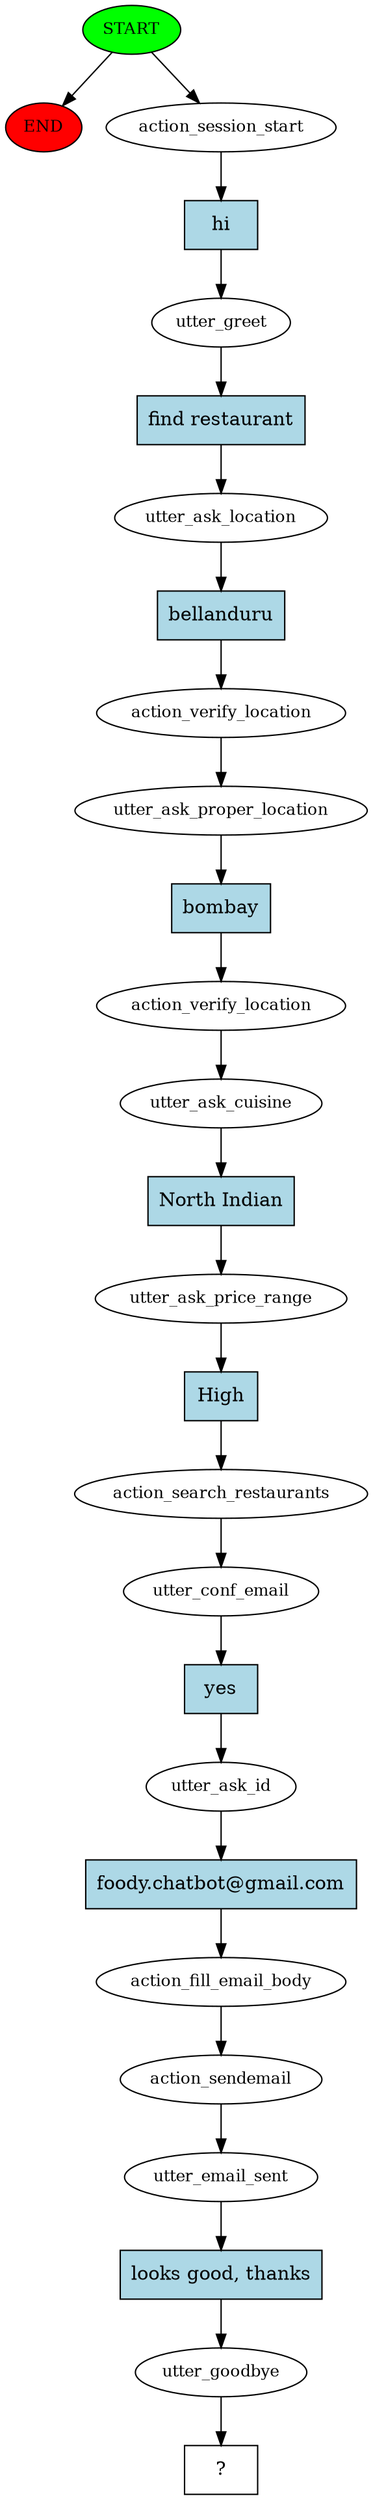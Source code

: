 digraph  {
0 [class="start active", fillcolor=green, fontsize=12, label=START, style=filled];
"-1" [class=end, fillcolor=red, fontsize=12, label=END, style=filled];
1 [class=active, fontsize=12, label=action_session_start];
2 [class=active, fontsize=12, label=utter_greet];
3 [class=active, fontsize=12, label=utter_ask_location];
4 [class=active, fontsize=12, label=action_verify_location];
5 [class=active, fontsize=12, label=utter_ask_proper_location];
6 [class=active, fontsize=12, label=action_verify_location];
7 [class=active, fontsize=12, label=utter_ask_cuisine];
8 [class=active, fontsize=12, label=utter_ask_price_range];
9 [class=active, fontsize=12, label=action_search_restaurants];
10 [class=active, fontsize=12, label=utter_conf_email];
11 [class=active, fontsize=12, label=utter_ask_id];
12 [class=active, fontsize=12, label=action_fill_email_body];
13 [class=active, fontsize=12, label=action_sendemail];
14 [class=active, fontsize=12, label=utter_email_sent];
15 [class=active, fontsize=12, label=utter_goodbye];
16 [class="intent dashed active", label="  ?  ", shape=rect];
17 [class="intent active", fillcolor=lightblue, label=hi, shape=rect, style=filled];
18 [class="intent active", fillcolor=lightblue, label="find restaurant", shape=rect, style=filled];
19 [class="intent active", fillcolor=lightblue, label=bellanduru, shape=rect, style=filled];
20 [class="intent active", fillcolor=lightblue, label=bombay, shape=rect, style=filled];
21 [class="intent active", fillcolor=lightblue, label="North Indian", shape=rect, style=filled];
22 [class="intent active", fillcolor=lightblue, label=High, shape=rect, style=filled];
23 [class="intent active", fillcolor=lightblue, label=yes, shape=rect, style=filled];
24 [class="intent active", fillcolor=lightblue, label="foody.chatbot@gmail.com", shape=rect, style=filled];
25 [class="intent active", fillcolor=lightblue, label="looks good, thanks", shape=rect, style=filled];
0 -> "-1"  [class="", key=NONE, label=""];
0 -> 1  [class=active, key=NONE, label=""];
1 -> 17  [class=active, key=0];
2 -> 18  [class=active, key=0];
3 -> 19  [class=active, key=0];
4 -> 5  [class=active, key=NONE, label=""];
5 -> 20  [class=active, key=0];
6 -> 7  [class=active, key=NONE, label=""];
7 -> 21  [class=active, key=0];
8 -> 22  [class=active, key=0];
9 -> 10  [class=active, key=NONE, label=""];
10 -> 23  [class=active, key=0];
11 -> 24  [class=active, key=0];
12 -> 13  [class=active, key=NONE, label=""];
13 -> 14  [class=active, key=NONE, label=""];
14 -> 25  [class=active, key=0];
15 -> 16  [class=active, key=NONE, label=""];
17 -> 2  [class=active, key=0];
18 -> 3  [class=active, key=0];
19 -> 4  [class=active, key=0];
20 -> 6  [class=active, key=0];
21 -> 8  [class=active, key=0];
22 -> 9  [class=active, key=0];
23 -> 11  [class=active, key=0];
24 -> 12  [class=active, key=0];
25 -> 15  [class=active, key=0];
}
